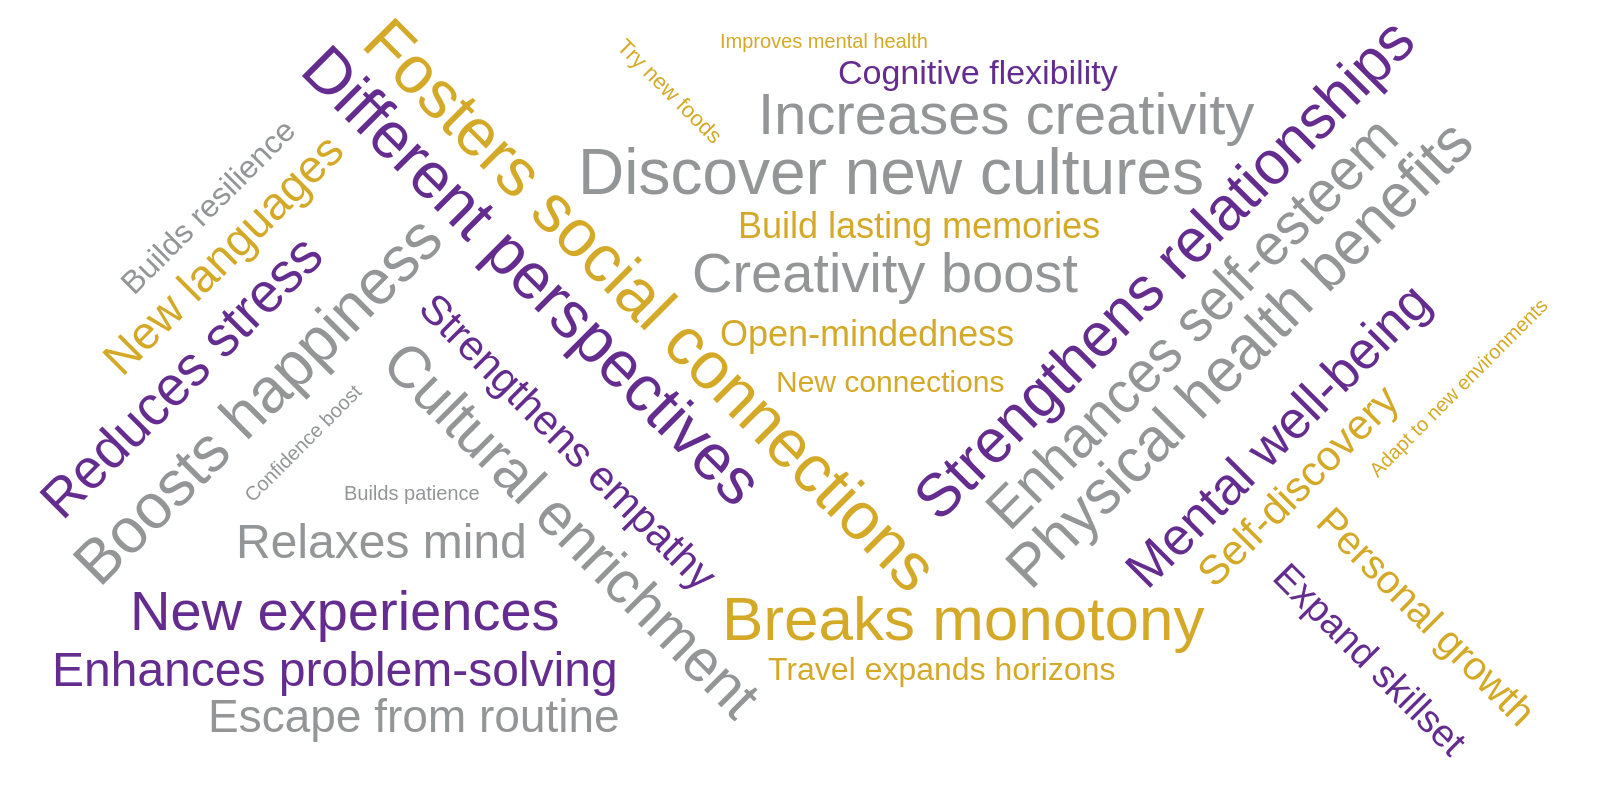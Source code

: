 {
  "$schema": "https://vega.github.io/schema/vega/v5.json",
  "width": 800,
  "height": 400,
  "padding": 0,

  "data": [
    {
      "name": "table",
      "values": [
        {"text": "Travel expands horizons"},
        {"text": "Broadens perspective"},
        {"text": "Cultural enrichment"},
        {"text": "Self-discovery"},
        {"text": "Mental well-being"},
        {"text": "Creativity boost"},
        {"text": "Personal growth"},
        {"text": "Reduces stress"},
        {"text": "Builds resilience"},
        {"text": "Breaks monotony"},
        {"text": "Strengthens relationships"},
        {"text": "Confidence boost"},
        {"text": "Fosters social connections"},
        {"text": "New experiences"},
        {"text": "Escape from routine"},
        {"text": "Embrace change"},
        {"text": "Cognitive flexibility"},
        {"text": "Sense of adventure"},
        {"text": "Improves mental health"},
        {"text": "Strengthens empathy"},
        {"text": "Discover new cultures"},
        {"text": "Open-mindedness"},
        {"text": "Expand skillset"},
        {"text": "Boosts happiness"},
        {"text": "New languages"},
        {"text": "Boosts self-awareness"},
        {"text": "Builds patience"},
        {"text": "Adapt to new environments"},
        {"text": "Enhances problem-solving"},
        {"text": "Increases creativity"},
        {"text": "New connections"},
        {"text": "Better communication"},
        {"text": "Physical health benefits"},
        {"text": "Relieves work pressure"},
        {"text": "Experience diversity"},
        {"text": "Enhances self-esteem"},
        {"text": "Try new foods"},
        {"text": "Different perspectives"},
        {"text": "Relaxes mind"},
        {"text": "Build lasting memories"}
      ],
      "transform": [
        {
          "type": "formula",
          "as": "angle",
          "expr": "[-45, 0, 45][~~(random() * 3)]"
        },
        {
          "type": "formula",
          "as": "weight",
          "expr": "if(datum.text=='Travel', 600, 300)"
        }
      ]
    }
  ],

  "scales": [
    {
      "name": "color",
      "type": "ordinal",
      "domain": {"data": "table", "field": "text"},
      "range": ["#d5a928", "#652c90", "#939597"]
    }
  ],

  "marks": [
    {
      "type": "text",
      "from": {"data": "table"},
      "encode": {
        "enter": {
          "text": {"field": "text"},
          "align": {"value": "center"},
          "baseline": {"value": "alphabetic"},
          "fill": {"scale": "color", "field": "text"}
        },
        "update": {
          "fillOpacity": {"value": 1}
        },
        "hover": {
          "fillOpacity": {"value": 0.5}
        }
      },
      "transform": [
        {
          "type": "wordcloud",
          "size": [800, 400],
          "text": {"field": "text"},
          "rotate": {"field": "datum.angle"},
          "font": "Helvetica Neue, Arial",
          "fontSize": {"expr": "10 + (random() * 25)"}, 
          "padding": 2
        }
      ]
    }
  ]
}